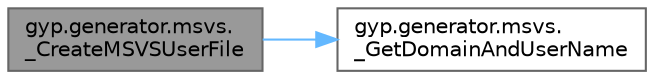digraph "gyp.generator.msvs._CreateMSVSUserFile"
{
 // LATEX_PDF_SIZE
  bgcolor="transparent";
  edge [fontname=Helvetica,fontsize=10,labelfontname=Helvetica,labelfontsize=10];
  node [fontname=Helvetica,fontsize=10,shape=box,height=0.2,width=0.4];
  rankdir="LR";
  Node1 [id="Node000001",label="gyp.generator.msvs.\l_CreateMSVSUserFile",height=0.2,width=0.4,color="gray40", fillcolor="grey60", style="filled", fontcolor="black",tooltip=" "];
  Node1 -> Node2 [id="edge1_Node000001_Node000002",color="steelblue1",style="solid",tooltip=" "];
  Node2 [id="Node000002",label="gyp.generator.msvs.\l_GetDomainAndUserName",height=0.2,width=0.4,color="grey40", fillcolor="white", style="filled",URL="$namespacegyp_1_1generator_1_1msvs.html#adbab0ec01d1f220a4ef6c16bf490c6d2",tooltip=" "];
}
